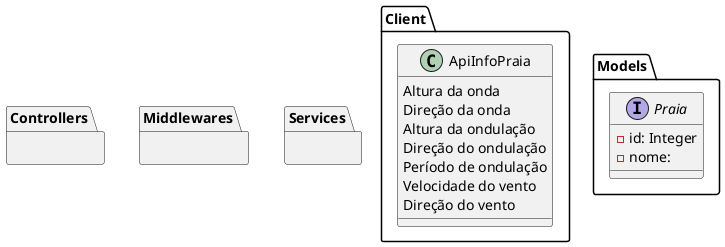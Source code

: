 @startuml class

package Client {
  class ApiInfoPraia {
    Altura da onda
    Direção da onda
    Altura da ondulação
    Direção do ondulação
    Período de ondulação
    Velocidade do vento
    Direção do vento 
  }
}
package Models {
  interface Praia {
    -id: Integer
    -nome:
  }
}
package Controllers {}
package Middlewares {}
package Services {}

@enduml